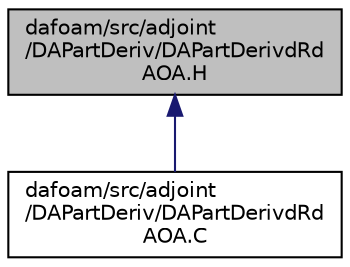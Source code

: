 digraph "dafoam/src/adjoint/DAPartDeriv/DAPartDerivdRdAOA.H"
{
  bgcolor="transparent";
  edge [fontname="Helvetica",fontsize="10",labelfontname="Helvetica",labelfontsize="10"];
  node [fontname="Helvetica",fontsize="10",shape=record];
  Node38 [label="dafoam/src/adjoint\l/DAPartDeriv/DAPartDerivdRd\lAOA.H",height=0.2,width=0.4,color="black", fillcolor="grey75", style="filled", fontcolor="black"];
  Node38 -> Node39 [dir="back",color="midnightblue",fontsize="10",style="solid",fontname="Helvetica"];
  Node39 [label="dafoam/src/adjoint\l/DAPartDeriv/DAPartDerivdRd\lAOA.C",height=0.2,width=0.4,color="black",URL="$DAPartDerivdRdAOA_8C.html"];
}

